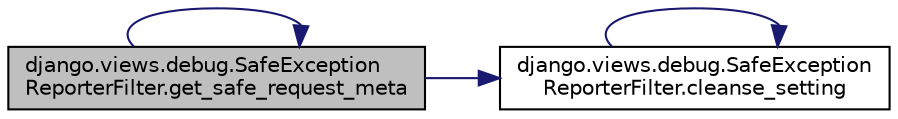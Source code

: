 digraph "django.views.debug.SafeExceptionReporterFilter.get_safe_request_meta"
{
 // LATEX_PDF_SIZE
  edge [fontname="Helvetica",fontsize="10",labelfontname="Helvetica",labelfontsize="10"];
  node [fontname="Helvetica",fontsize="10",shape=record];
  rankdir="LR";
  Node1 [label="django.views.debug.SafeException\lReporterFilter.get_safe_request_meta",height=0.2,width=0.4,color="black", fillcolor="grey75", style="filled", fontcolor="black",tooltip=" "];
  Node1 -> Node2 [color="midnightblue",fontsize="10",style="solid",fontname="Helvetica"];
  Node2 [label="django.views.debug.SafeException\lReporterFilter.cleanse_setting",height=0.2,width=0.4,color="black", fillcolor="white", style="filled",URL="$d9/d4d/classdjango_1_1views_1_1debug_1_1_safe_exception_reporter_filter.html#af0c3e5ca0e84a6084cf4d9abcb96f0c3",tooltip=" "];
  Node2 -> Node2 [color="midnightblue",fontsize="10",style="solid",fontname="Helvetica"];
  Node1 -> Node1 [color="midnightblue",fontsize="10",style="solid",fontname="Helvetica"];
}
